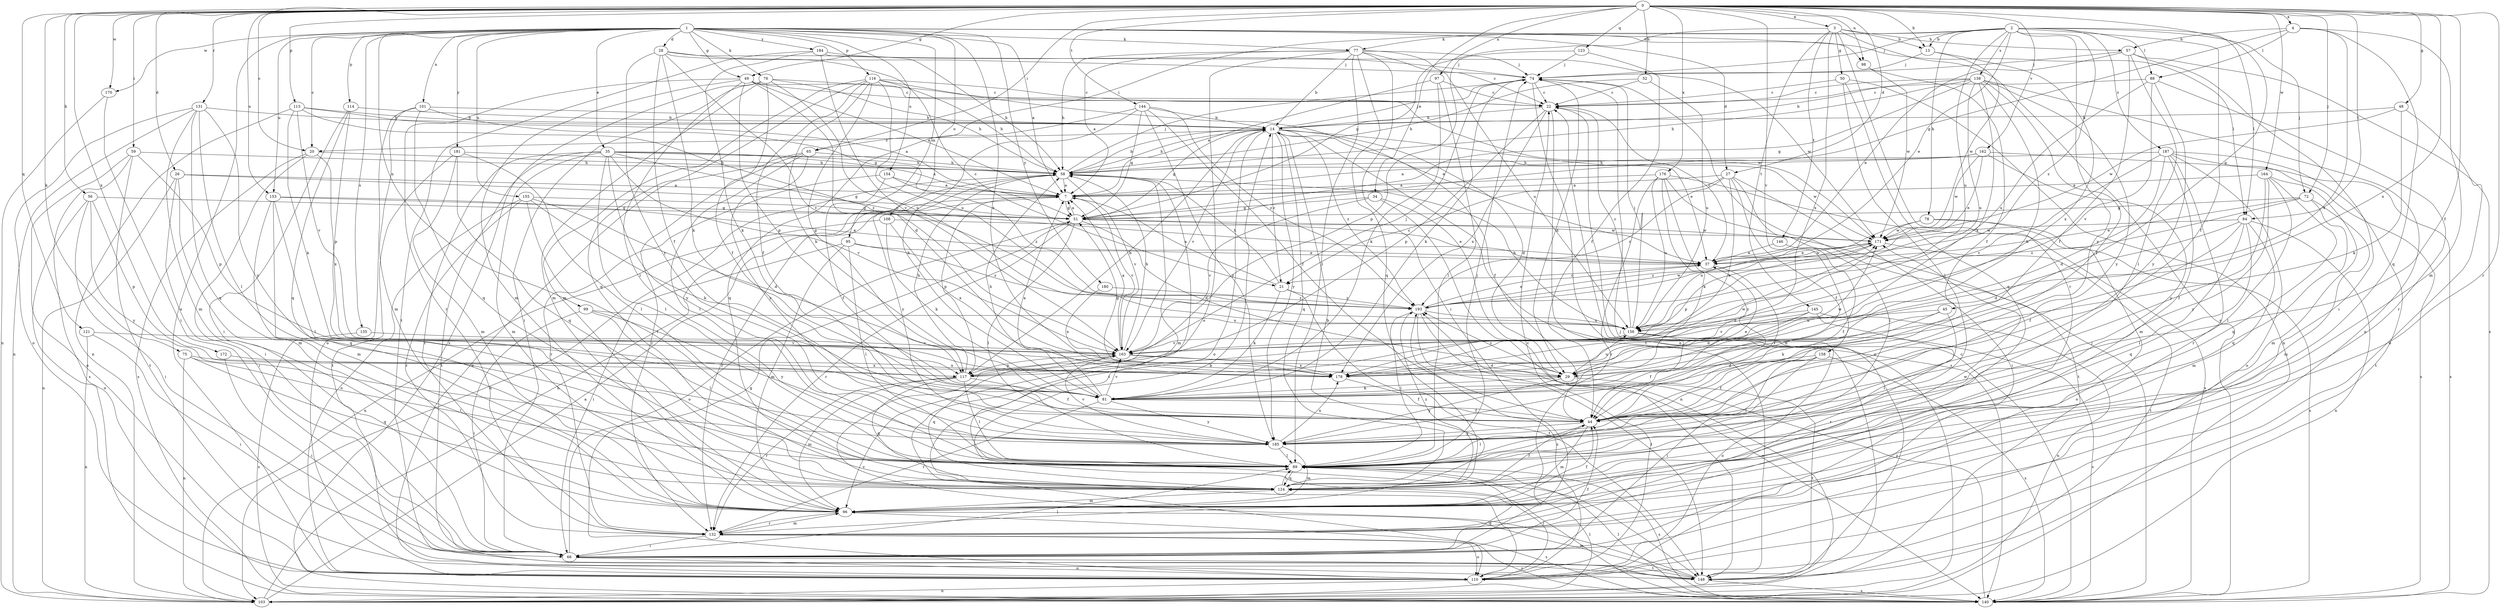 strict digraph  {
0;
1;
2;
3;
4;
7;
13;
14;
20;
21;
22;
26;
27;
28;
29;
34;
35;
37;
44;
45;
48;
49;
50;
51;
52;
56;
57;
58;
59;
65;
66;
72;
74;
75;
76;
77;
78;
81;
84;
88;
89;
95;
96;
97;
98;
99;
101;
103;
108;
110;
113;
114;
116;
117;
121;
123;
124;
131;
132;
135;
138;
140;
144;
145;
146;
148;
153;
154;
155;
156;
158;
162;
163;
164;
170;
171;
172;
176;
178;
180;
181;
184;
185;
187;
193;
0 -> 3  [label=a];
0 -> 4  [label=a];
0 -> 13  [label=b];
0 -> 20  [label=c];
0 -> 26  [label=d];
0 -> 27  [label=d];
0 -> 34  [label=e];
0 -> 44  [label=f];
0 -> 45  [label=g];
0 -> 48  [label=g];
0 -> 49  [label=g];
0 -> 52  [label=h];
0 -> 56  [label=h];
0 -> 59  [label=i];
0 -> 65  [label=i];
0 -> 72  [label=j];
0 -> 75  [label=k];
0 -> 84  [label=l];
0 -> 97  [label=n];
0 -> 98  [label=n];
0 -> 113  [label=p];
0 -> 121  [label=q];
0 -> 123  [label=q];
0 -> 131  [label=r];
0 -> 132  [label=r];
0 -> 144  [label=t];
0 -> 153  [label=u];
0 -> 158  [label=v];
0 -> 162  [label=v];
0 -> 164  [label=w];
0 -> 170  [label=w];
0 -> 172  [label=x];
0 -> 176  [label=x];
0 -> 178  [label=x];
1 -> 7  [label=a];
1 -> 20  [label=c];
1 -> 27  [label=d];
1 -> 28  [label=d];
1 -> 35  [label=e];
1 -> 49  [label=g];
1 -> 76  [label=k];
1 -> 77  [label=k];
1 -> 84  [label=l];
1 -> 95  [label=m];
1 -> 98  [label=n];
1 -> 99  [label=n];
1 -> 101  [label=n];
1 -> 108  [label=o];
1 -> 110  [label=o];
1 -> 114  [label=p];
1 -> 116  [label=p];
1 -> 135  [label=s];
1 -> 153  [label=u];
1 -> 154  [label=u];
1 -> 155  [label=u];
1 -> 170  [label=w];
1 -> 178  [label=x];
1 -> 180  [label=y];
1 -> 181  [label=y];
1 -> 184  [label=y];
2 -> 13  [label=b];
2 -> 37  [label=e];
2 -> 44  [label=f];
2 -> 65  [label=i];
2 -> 72  [label=j];
2 -> 74  [label=j];
2 -> 77  [label=k];
2 -> 78  [label=k];
2 -> 84  [label=l];
2 -> 88  [label=l];
2 -> 138  [label=s];
2 -> 156  [label=u];
2 -> 185  [label=y];
2 -> 187  [label=z];
2 -> 193  [label=z];
3 -> 13  [label=b];
3 -> 50  [label=g];
3 -> 51  [label=g];
3 -> 57  [label=h];
3 -> 132  [label=r];
3 -> 140  [label=s];
3 -> 145  [label=t];
3 -> 146  [label=t];
3 -> 178  [label=x];
4 -> 51  [label=g];
4 -> 57  [label=h];
4 -> 88  [label=l];
4 -> 96  [label=m];
4 -> 124  [label=q];
4 -> 178  [label=x];
7 -> 51  [label=g];
7 -> 117  [label=p];
7 -> 132  [label=r];
7 -> 163  [label=v];
13 -> 74  [label=j];
13 -> 171  [label=w];
13 -> 178  [label=x];
14 -> 20  [label=c];
14 -> 21  [label=c];
14 -> 29  [label=d];
14 -> 37  [label=e];
14 -> 44  [label=f];
14 -> 51  [label=g];
14 -> 58  [label=h];
14 -> 74  [label=j];
14 -> 110  [label=o];
14 -> 124  [label=q];
14 -> 140  [label=s];
14 -> 163  [label=v];
14 -> 185  [label=y];
14 -> 193  [label=z];
20 -> 58  [label=h];
20 -> 66  [label=i];
20 -> 140  [label=s];
20 -> 178  [label=x];
21 -> 7  [label=a];
21 -> 58  [label=h];
21 -> 81  [label=k];
21 -> 148  [label=t];
21 -> 193  [label=z];
22 -> 14  [label=b];
22 -> 117  [label=p];
22 -> 148  [label=t];
22 -> 178  [label=x];
26 -> 7  [label=a];
26 -> 51  [label=g];
26 -> 66  [label=i];
26 -> 96  [label=m];
26 -> 103  [label=n];
27 -> 7  [label=a];
27 -> 21  [label=c];
27 -> 44  [label=f];
27 -> 66  [label=i];
27 -> 89  [label=l];
27 -> 178  [label=x];
27 -> 193  [label=z];
28 -> 21  [label=c];
28 -> 44  [label=f];
28 -> 58  [label=h];
28 -> 74  [label=j];
28 -> 81  [label=k];
28 -> 163  [label=v];
28 -> 185  [label=y];
29 -> 81  [label=k];
29 -> 148  [label=t];
29 -> 156  [label=u];
29 -> 185  [label=y];
29 -> 193  [label=z];
34 -> 51  [label=g];
34 -> 103  [label=n];
34 -> 148  [label=t];
34 -> 163  [label=v];
35 -> 7  [label=a];
35 -> 37  [label=e];
35 -> 58  [label=h];
35 -> 89  [label=l];
35 -> 96  [label=m];
35 -> 132  [label=r];
35 -> 148  [label=t];
35 -> 163  [label=v];
35 -> 171  [label=w];
35 -> 185  [label=y];
37 -> 21  [label=c];
37 -> 22  [label=c];
37 -> 44  [label=f];
37 -> 171  [label=w];
44 -> 89  [label=l];
44 -> 96  [label=m];
44 -> 185  [label=y];
45 -> 29  [label=d];
45 -> 81  [label=k];
45 -> 89  [label=l];
45 -> 156  [label=u];
48 -> 14  [label=b];
48 -> 81  [label=k];
48 -> 110  [label=o];
48 -> 171  [label=w];
49 -> 7  [label=a];
49 -> 22  [label=c];
49 -> 29  [label=d];
49 -> 89  [label=l];
49 -> 96  [label=m];
49 -> 117  [label=p];
49 -> 132  [label=r];
49 -> 171  [label=w];
50 -> 22  [label=c];
50 -> 89  [label=l];
50 -> 103  [label=n];
50 -> 124  [label=q];
51 -> 7  [label=a];
51 -> 29  [label=d];
51 -> 37  [label=e];
51 -> 89  [label=l];
51 -> 110  [label=o];
51 -> 132  [label=r];
51 -> 171  [label=w];
52 -> 22  [label=c];
52 -> 58  [label=h];
52 -> 156  [label=u];
56 -> 51  [label=g];
56 -> 66  [label=i];
56 -> 110  [label=o];
56 -> 117  [label=p];
56 -> 185  [label=y];
57 -> 37  [label=e];
57 -> 44  [label=f];
57 -> 66  [label=i];
57 -> 74  [label=j];
57 -> 89  [label=l];
57 -> 140  [label=s];
58 -> 7  [label=a];
58 -> 14  [label=b];
58 -> 74  [label=j];
58 -> 96  [label=m];
58 -> 103  [label=n];
58 -> 148  [label=t];
58 -> 163  [label=v];
58 -> 185  [label=y];
59 -> 58  [label=h];
59 -> 110  [label=o];
59 -> 117  [label=p];
59 -> 140  [label=s];
59 -> 148  [label=t];
65 -> 58  [label=h];
65 -> 89  [label=l];
65 -> 110  [label=o];
65 -> 132  [label=r];
65 -> 185  [label=y];
66 -> 44  [label=f];
66 -> 51  [label=g];
66 -> 89  [label=l];
66 -> 110  [label=o];
66 -> 124  [label=q];
66 -> 148  [label=t];
72 -> 37  [label=e];
72 -> 51  [label=g];
72 -> 96  [label=m];
72 -> 124  [label=q];
72 -> 193  [label=z];
74 -> 22  [label=c];
74 -> 29  [label=d];
74 -> 81  [label=k];
74 -> 103  [label=n];
75 -> 89  [label=l];
75 -> 103  [label=n];
75 -> 124  [label=q];
75 -> 178  [label=x];
76 -> 22  [label=c];
76 -> 44  [label=f];
76 -> 58  [label=h];
76 -> 66  [label=i];
76 -> 96  [label=m];
76 -> 140  [label=s];
76 -> 156  [label=u];
77 -> 7  [label=a];
77 -> 14  [label=b];
77 -> 22  [label=c];
77 -> 58  [label=h];
77 -> 66  [label=i];
77 -> 74  [label=j];
77 -> 89  [label=l];
77 -> 110  [label=o];
77 -> 124  [label=q];
77 -> 156  [label=u];
78 -> 110  [label=o];
78 -> 140  [label=s];
78 -> 156  [label=u];
78 -> 171  [label=w];
81 -> 7  [label=a];
81 -> 37  [label=e];
81 -> 44  [label=f];
81 -> 58  [label=h];
81 -> 132  [label=r];
81 -> 163  [label=v];
81 -> 185  [label=y];
84 -> 29  [label=d];
84 -> 44  [label=f];
84 -> 89  [label=l];
84 -> 96  [label=m];
84 -> 103  [label=n];
84 -> 124  [label=q];
84 -> 171  [label=w];
88 -> 22  [label=c];
88 -> 132  [label=r];
88 -> 156  [label=u];
88 -> 163  [label=v];
88 -> 185  [label=y];
89 -> 74  [label=j];
89 -> 124  [label=q];
89 -> 140  [label=s];
95 -> 37  [label=e];
95 -> 66  [label=i];
95 -> 89  [label=l];
95 -> 96  [label=m];
95 -> 193  [label=z];
96 -> 14  [label=b];
96 -> 44  [label=f];
96 -> 132  [label=r];
96 -> 140  [label=s];
96 -> 171  [label=w];
97 -> 7  [label=a];
97 -> 22  [label=c];
97 -> 81  [label=k];
97 -> 89  [label=l];
98 -> 44  [label=f];
98 -> 171  [label=w];
99 -> 66  [label=i];
99 -> 89  [label=l];
99 -> 156  [label=u];
99 -> 185  [label=y];
101 -> 14  [label=b];
101 -> 51  [label=g];
101 -> 96  [label=m];
101 -> 110  [label=o];
101 -> 124  [label=q];
103 -> 7  [label=a];
103 -> 22  [label=c];
103 -> 58  [label=h];
103 -> 89  [label=l];
108 -> 81  [label=k];
108 -> 103  [label=n];
108 -> 171  [label=w];
108 -> 178  [label=x];
110 -> 22  [label=c];
110 -> 89  [label=l];
110 -> 103  [label=n];
110 -> 193  [label=z];
113 -> 7  [label=a];
113 -> 14  [label=b];
113 -> 81  [label=k];
113 -> 103  [label=n];
113 -> 163  [label=v];
113 -> 193  [label=z];
114 -> 14  [label=b];
114 -> 66  [label=i];
114 -> 117  [label=p];
114 -> 124  [label=q];
116 -> 22  [label=c];
116 -> 37  [label=e];
116 -> 44  [label=f];
116 -> 58  [label=h];
116 -> 81  [label=k];
116 -> 96  [label=m];
116 -> 117  [label=p];
116 -> 124  [label=q];
116 -> 156  [label=u];
117 -> 14  [label=b];
117 -> 44  [label=f];
117 -> 58  [label=h];
117 -> 89  [label=l];
117 -> 96  [label=m];
117 -> 124  [label=q];
117 -> 132  [label=r];
117 -> 171  [label=w];
121 -> 66  [label=i];
121 -> 103  [label=n];
121 -> 163  [label=v];
123 -> 44  [label=f];
123 -> 74  [label=j];
123 -> 117  [label=p];
124 -> 44  [label=f];
124 -> 89  [label=l];
124 -> 96  [label=m];
124 -> 193  [label=z];
131 -> 14  [label=b];
131 -> 89  [label=l];
131 -> 96  [label=m];
131 -> 103  [label=n];
131 -> 110  [label=o];
131 -> 124  [label=q];
131 -> 185  [label=y];
132 -> 66  [label=i];
132 -> 96  [label=m];
132 -> 110  [label=o];
132 -> 140  [label=s];
135 -> 140  [label=s];
135 -> 163  [label=v];
138 -> 14  [label=b];
138 -> 22  [label=c];
138 -> 44  [label=f];
138 -> 51  [label=g];
138 -> 58  [label=h];
138 -> 81  [label=k];
138 -> 110  [label=o];
138 -> 156  [label=u];
138 -> 178  [label=x];
138 -> 185  [label=y];
140 -> 14  [label=b];
140 -> 22  [label=c];
140 -> 74  [label=j];
140 -> 89  [label=l];
140 -> 193  [label=z];
144 -> 14  [label=b];
144 -> 44  [label=f];
144 -> 51  [label=g];
144 -> 81  [label=k];
144 -> 124  [label=q];
144 -> 185  [label=y];
144 -> 193  [label=z];
145 -> 29  [label=d];
145 -> 103  [label=n];
145 -> 132  [label=r];
145 -> 156  [label=u];
145 -> 163  [label=v];
146 -> 37  [label=e];
146 -> 44  [label=f];
148 -> 74  [label=j];
148 -> 96  [label=m];
148 -> 140  [label=s];
148 -> 163  [label=v];
153 -> 37  [label=e];
153 -> 51  [label=g];
153 -> 89  [label=l];
153 -> 96  [label=m];
153 -> 124  [label=q];
154 -> 7  [label=a];
154 -> 44  [label=f];
154 -> 132  [label=r];
154 -> 193  [label=z];
155 -> 29  [label=d];
155 -> 51  [label=g];
155 -> 81  [label=k];
155 -> 89  [label=l];
155 -> 110  [label=o];
155 -> 132  [label=r];
156 -> 22  [label=c];
156 -> 44  [label=f];
156 -> 58  [label=h];
156 -> 74  [label=j];
156 -> 110  [label=o];
156 -> 140  [label=s];
156 -> 163  [label=v];
158 -> 29  [label=d];
158 -> 44  [label=f];
158 -> 66  [label=i];
158 -> 89  [label=l];
158 -> 140  [label=s];
162 -> 7  [label=a];
162 -> 37  [label=e];
162 -> 58  [label=h];
162 -> 140  [label=s];
162 -> 171  [label=w];
162 -> 185  [label=y];
163 -> 7  [label=a];
163 -> 29  [label=d];
163 -> 58  [label=h];
163 -> 74  [label=j];
163 -> 117  [label=p];
163 -> 124  [label=q];
163 -> 178  [label=x];
164 -> 7  [label=a];
164 -> 44  [label=f];
164 -> 89  [label=l];
164 -> 96  [label=m];
164 -> 124  [label=q];
164 -> 185  [label=y];
170 -> 66  [label=i];
170 -> 103  [label=n];
171 -> 37  [label=e];
171 -> 117  [label=p];
171 -> 148  [label=t];
171 -> 193  [label=z];
172 -> 66  [label=i];
172 -> 178  [label=x];
176 -> 7  [label=a];
176 -> 81  [label=k];
176 -> 132  [label=r];
176 -> 140  [label=s];
176 -> 148  [label=t];
176 -> 156  [label=u];
176 -> 185  [label=y];
178 -> 44  [label=f];
178 -> 51  [label=g];
178 -> 171  [label=w];
180 -> 178  [label=x];
180 -> 193  [label=z];
181 -> 58  [label=h];
181 -> 89  [label=l];
181 -> 96  [label=m];
181 -> 124  [label=q];
181 -> 148  [label=t];
184 -> 74  [label=j];
184 -> 81  [label=k];
184 -> 148  [label=t];
184 -> 163  [label=v];
184 -> 171  [label=w];
185 -> 89  [label=l];
185 -> 96  [label=m];
185 -> 163  [label=v];
185 -> 178  [label=x];
187 -> 29  [label=d];
187 -> 58  [label=h];
187 -> 96  [label=m];
187 -> 110  [label=o];
187 -> 132  [label=r];
187 -> 140  [label=s];
187 -> 148  [label=t];
187 -> 163  [label=v];
193 -> 37  [label=e];
193 -> 89  [label=l];
193 -> 140  [label=s];
193 -> 148  [label=t];
193 -> 156  [label=u];
193 -> 171  [label=w];
}
